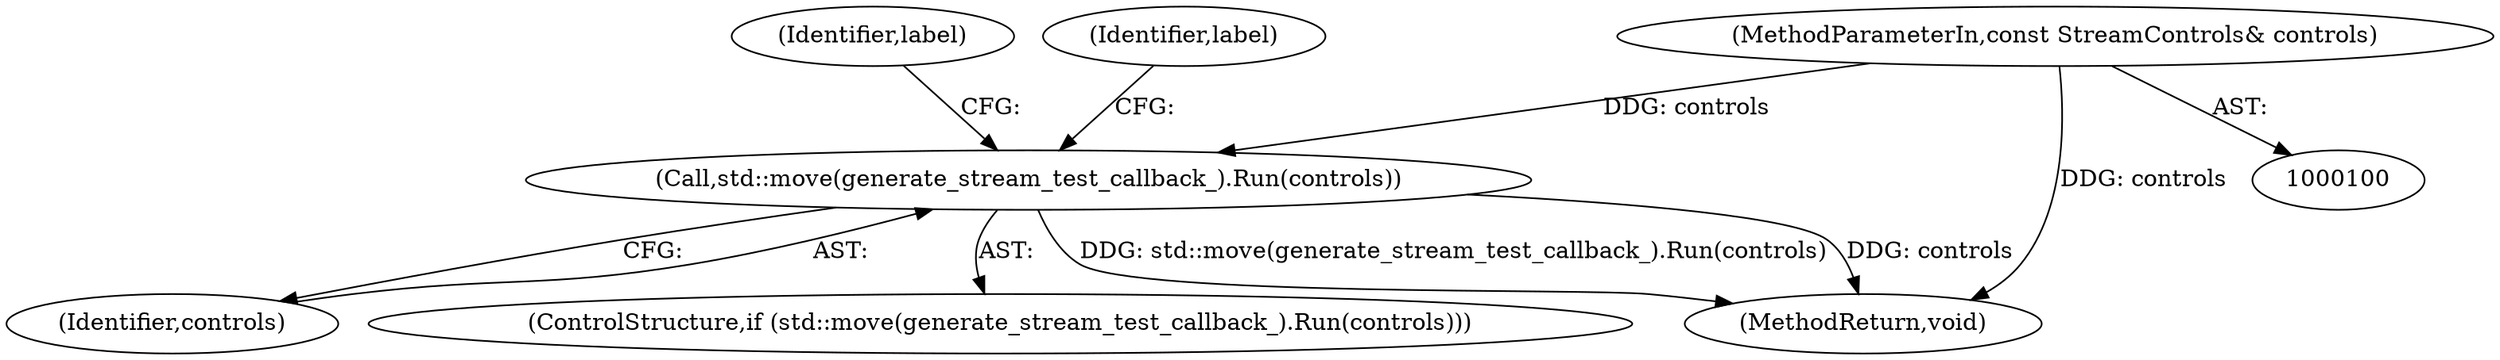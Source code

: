 digraph "0_Chrome_971548cdca2d4c0a6fedd3db0c94372c2a27eac3_13@API" {
"1000144" [label="(Call,std::move(generate_stream_test_callback_).Run(controls))"];
"1000105" [label="(MethodParameterIn,const StreamControls& controls)"];
"1000148" [label="(Identifier,label)"];
"1000145" [label="(Identifier,controls)"];
"1000143" [label="(ControlStructure,if (std::move(generate_stream_test_callback_).Run(controls)))"];
"1000105" [label="(MethodParameterIn,const StreamControls& controls)"];
"1000153" [label="(Identifier,label)"];
"1000158" [label="(MethodReturn,void)"];
"1000144" [label="(Call,std::move(generate_stream_test_callback_).Run(controls))"];
"1000144" -> "1000143"  [label="AST: "];
"1000144" -> "1000145"  [label="CFG: "];
"1000145" -> "1000144"  [label="AST: "];
"1000148" -> "1000144"  [label="CFG: "];
"1000153" -> "1000144"  [label="CFG: "];
"1000144" -> "1000158"  [label="DDG: std::move(generate_stream_test_callback_).Run(controls)"];
"1000144" -> "1000158"  [label="DDG: controls"];
"1000105" -> "1000144"  [label="DDG: controls"];
"1000105" -> "1000100"  [label="AST: "];
"1000105" -> "1000158"  [label="DDG: controls"];
}
